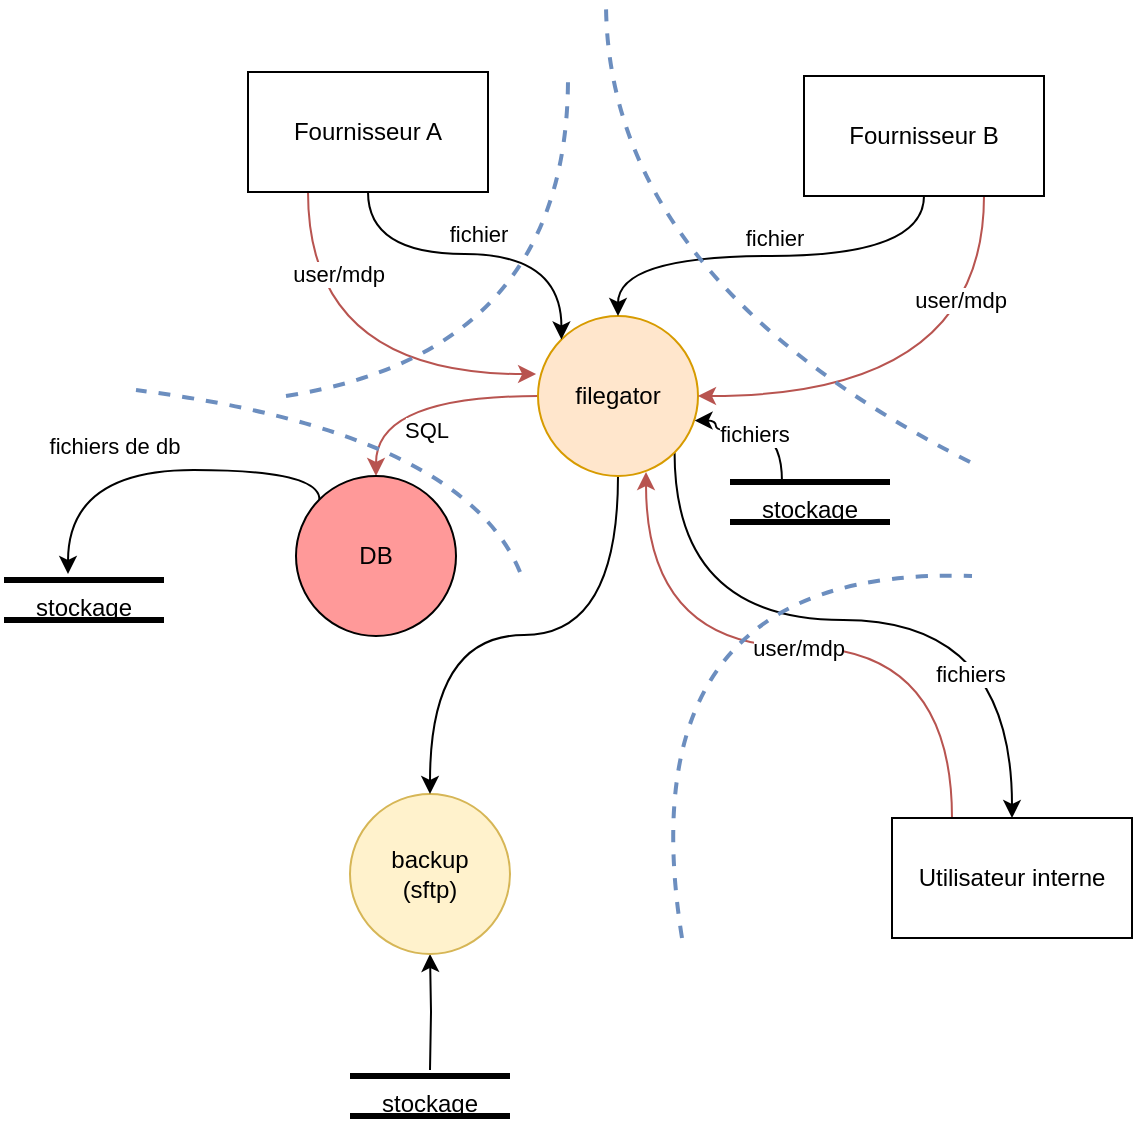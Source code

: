 <mxfile>
    <diagram id="C5RBs43oDa-KdzZeNtuy" name="Page-1">
        <mxGraphModel dx="380" dy="655" grid="0" gridSize="10" guides="1" tooltips="0" connect="1" arrows="1" fold="1" page="1" pageScale="1" pageWidth="827" pageHeight="1169" math="0" shadow="0">
            <root>
                <mxCell id="WIyWlLk6GJQsqaUBKTNV-0"/>
                <mxCell id="WIyWlLk6GJQsqaUBKTNV-1" parent="WIyWlLk6GJQsqaUBKTNV-0"/>
                <mxCell id="Lccn9oIH8NGfDDjlL4F9-8" style="edgeStyle=orthogonalEdgeStyle;rounded=0;orthogonalLoop=1;jettySize=auto;html=1;exitX=0.5;exitY=1;exitDx=0;exitDy=0;entryX=0.5;entryY=1;entryDx=0;entryDy=0;" parent="WIyWlLk6GJQsqaUBKTNV-1" target="Lccn9oIH8NGfDDjlL4F9-1" edge="1">
                    <mxGeometry relative="1" as="geometry">
                        <mxPoint x="414" y="592" as="sourcePoint"/>
                    </mxGeometry>
                </mxCell>
                <mxCell id="Lccn9oIH8NGfDDjlL4F9-1" value="backup&lt;br&gt;(sftp)" style="ellipse;whiteSpace=wrap;html=1;aspect=fixed;fillColor=#fff2cc;strokeColor=#d6b656;" parent="WIyWlLk6GJQsqaUBKTNV-1" vertex="1">
                    <mxGeometry x="374" y="454" width="80" height="80" as="geometry"/>
                </mxCell>
                <mxCell id="Lccn9oIH8NGfDDjlL4F9-20" style="edgeStyle=orthogonalEdgeStyle;curved=1;orthogonalLoop=1;jettySize=auto;html=1;exitX=0.5;exitY=1;exitDx=0;exitDy=0;entryX=0.5;entryY=0;entryDx=0;entryDy=0;" parent="WIyWlLk6GJQsqaUBKTNV-1" source="Lccn9oIH8NGfDDjlL4F9-9" target="Lccn9oIH8NGfDDjlL4F9-1" edge="1">
                    <mxGeometry relative="1" as="geometry"/>
                </mxCell>
                <mxCell id="Lccn9oIH8NGfDDjlL4F9-28" style="edgeStyle=orthogonalEdgeStyle;curved=1;orthogonalLoop=1;jettySize=auto;html=1;exitX=0;exitY=0.5;exitDx=0;exitDy=0;entryX=0.5;entryY=0;entryDx=0;entryDy=0;fillColor=#f8cecc;strokeColor=#b85450;" parent="WIyWlLk6GJQsqaUBKTNV-1" source="Lccn9oIH8NGfDDjlL4F9-9" target="Lccn9oIH8NGfDDjlL4F9-27" edge="1">
                    <mxGeometry relative="1" as="geometry"/>
                </mxCell>
                <mxCell id="Lccn9oIH8NGfDDjlL4F9-40" value="SQL" style="edgeLabel;html=1;align=center;verticalAlign=middle;resizable=0;points=[];" parent="Lccn9oIH8NGfDDjlL4F9-28" vertex="1" connectable="0">
                    <mxGeometry x="-0.076" y="17" relative="1" as="geometry">
                        <mxPoint as="offset"/>
                    </mxGeometry>
                </mxCell>
                <mxCell id="Lccn9oIH8NGfDDjlL4F9-38" style="edgeStyle=orthogonalEdgeStyle;curved=1;orthogonalLoop=1;jettySize=auto;html=1;entryX=1;entryY=1;entryDx=0;entryDy=0;" parent="WIyWlLk6GJQsqaUBKTNV-1" edge="1">
                    <mxGeometry relative="1" as="geometry">
                        <mxPoint x="546.284" y="267.284" as="targetPoint"/>
                        <mxPoint x="590" y="298" as="sourcePoint"/>
                        <Array as="points">
                            <mxPoint x="590" y="273"/>
                            <mxPoint x="557" y="273"/>
                            <mxPoint x="557" y="267"/>
                        </Array>
                    </mxGeometry>
                </mxCell>
                <mxCell id="Lccn9oIH8NGfDDjlL4F9-39" value="fichiers" style="edgeLabel;html=1;align=center;verticalAlign=middle;resizable=0;points=[];" parent="Lccn9oIH8NGfDDjlL4F9-38" vertex="1" connectable="0">
                    <mxGeometry x="0.051" y="1" relative="1" as="geometry">
                        <mxPoint as="offset"/>
                    </mxGeometry>
                </mxCell>
                <mxCell id="Lccn9oIH8NGfDDjlL4F9-45" style="edgeStyle=orthogonalEdgeStyle;curved=1;orthogonalLoop=1;jettySize=auto;html=1;exitX=1;exitY=1;exitDx=0;exitDy=0;entryX=0.5;entryY=0;entryDx=0;entryDy=0;strokeWidth=1;" parent="WIyWlLk6GJQsqaUBKTNV-1" source="Lccn9oIH8NGfDDjlL4F9-9" target="Lccn9oIH8NGfDDjlL4F9-42" edge="1">
                    <mxGeometry relative="1" as="geometry">
                        <Array as="points">
                            <mxPoint x="536" y="367"/>
                            <mxPoint x="705" y="367"/>
                        </Array>
                    </mxGeometry>
                </mxCell>
                <mxCell id="Lccn9oIH8NGfDDjlL4F9-46" value="fichiers" style="edgeLabel;html=1;align=center;verticalAlign=middle;resizable=0;points=[];" parent="Lccn9oIH8NGfDDjlL4F9-45" vertex="1" connectable="0">
                    <mxGeometry x="0.59" y="-21" relative="1" as="geometry">
                        <mxPoint as="offset"/>
                    </mxGeometry>
                </mxCell>
                <mxCell id="Lccn9oIH8NGfDDjlL4F9-9" value="filegator" style="ellipse;whiteSpace=wrap;html=1;aspect=fixed;fillColor=#ffe6cc;strokeColor=#d79b00;" parent="WIyWlLk6GJQsqaUBKTNV-1" vertex="1">
                    <mxGeometry x="468" y="215" width="80" height="80" as="geometry"/>
                </mxCell>
                <mxCell id="Lccn9oIH8NGfDDjlL4F9-26" style="edgeStyle=orthogonalEdgeStyle;curved=1;orthogonalLoop=1;jettySize=auto;html=1;exitX=0.5;exitY=1;exitDx=0;exitDy=0;entryX=0;entryY=0;entryDx=0;entryDy=0;" parent="WIyWlLk6GJQsqaUBKTNV-1" source="Lccn9oIH8NGfDDjlL4F9-21" target="Lccn9oIH8NGfDDjlL4F9-9" edge="1">
                    <mxGeometry relative="1" as="geometry"/>
                </mxCell>
                <mxCell id="Lccn9oIH8NGfDDjlL4F9-30" value="fichier" style="edgeLabel;html=1;align=center;verticalAlign=middle;resizable=0;points=[];" parent="Lccn9oIH8NGfDDjlL4F9-26" vertex="1" connectable="0">
                    <mxGeometry x="-0.092" y="-1" relative="1" as="geometry">
                        <mxPoint x="8" y="-11" as="offset"/>
                    </mxGeometry>
                </mxCell>
                <mxCell id="Lccn9oIH8NGfDDjlL4F9-33" style="edgeStyle=orthogonalEdgeStyle;curved=1;orthogonalLoop=1;jettySize=auto;html=1;exitX=0.25;exitY=1;exitDx=0;exitDy=0;entryX=-0.012;entryY=0.363;entryDx=0;entryDy=0;entryPerimeter=0;fillColor=#f8cecc;strokeColor=#b85450;" parent="WIyWlLk6GJQsqaUBKTNV-1" source="Lccn9oIH8NGfDDjlL4F9-21" target="Lccn9oIH8NGfDDjlL4F9-9" edge="1">
                    <mxGeometry relative="1" as="geometry"/>
                </mxCell>
                <mxCell id="Lccn9oIH8NGfDDjlL4F9-34" value="user/mdp" style="edgeLabel;html=1;align=center;verticalAlign=middle;resizable=0;points=[];" parent="Lccn9oIH8NGfDDjlL4F9-33" vertex="1" connectable="0">
                    <mxGeometry x="-0.598" y="15" relative="1" as="geometry">
                        <mxPoint as="offset"/>
                    </mxGeometry>
                </mxCell>
                <mxCell id="Lccn9oIH8NGfDDjlL4F9-21" value="Fournisseur A" style="rounded=0;whiteSpace=wrap;html=1;" parent="WIyWlLk6GJQsqaUBKTNV-1" vertex="1">
                    <mxGeometry x="323" y="93" width="120" height="60" as="geometry"/>
                </mxCell>
                <mxCell id="Lccn9oIH8NGfDDjlL4F9-25" style="edgeStyle=orthogonalEdgeStyle;curved=1;orthogonalLoop=1;jettySize=auto;html=1;exitX=0.5;exitY=1;exitDx=0;exitDy=0;entryX=0.5;entryY=0;entryDx=0;entryDy=0;" parent="WIyWlLk6GJQsqaUBKTNV-1" source="Lccn9oIH8NGfDDjlL4F9-22" target="Lccn9oIH8NGfDDjlL4F9-9" edge="1">
                    <mxGeometry relative="1" as="geometry"/>
                </mxCell>
                <mxCell id="Lccn9oIH8NGfDDjlL4F9-29" value="fichier" style="edgeLabel;html=1;align=center;verticalAlign=middle;resizable=0;points=[];" parent="Lccn9oIH8NGfDDjlL4F9-25" vertex="1" connectable="0">
                    <mxGeometry x="-0.062" y="1" relative="1" as="geometry">
                        <mxPoint x="-5" y="-10" as="offset"/>
                    </mxGeometry>
                </mxCell>
                <mxCell id="Lccn9oIH8NGfDDjlL4F9-31" style="edgeStyle=orthogonalEdgeStyle;curved=1;orthogonalLoop=1;jettySize=auto;html=1;exitX=0.75;exitY=1;exitDx=0;exitDy=0;entryX=1;entryY=0.5;entryDx=0;entryDy=0;fillColor=#f8cecc;strokeColor=#b85450;" parent="WIyWlLk6GJQsqaUBKTNV-1" source="Lccn9oIH8NGfDDjlL4F9-22" target="Lccn9oIH8NGfDDjlL4F9-9" edge="1">
                    <mxGeometry relative="1" as="geometry"/>
                </mxCell>
                <mxCell id="Lccn9oIH8NGfDDjlL4F9-32" value="user/mdp" style="edgeLabel;html=1;align=center;verticalAlign=middle;resizable=0;points=[];" parent="Lccn9oIH8NGfDDjlL4F9-31" vertex="1" connectable="0">
                    <mxGeometry x="-0.571" y="-12" relative="1" as="geometry">
                        <mxPoint as="offset"/>
                    </mxGeometry>
                </mxCell>
                <mxCell id="Lccn9oIH8NGfDDjlL4F9-22" value="Fournisseur B" style="rounded=0;whiteSpace=wrap;html=1;" parent="WIyWlLk6GJQsqaUBKTNV-1" vertex="1">
                    <mxGeometry x="601" y="95" width="120" height="60" as="geometry"/>
                </mxCell>
                <mxCell id="Lccn9oIH8NGfDDjlL4F9-15" value="" style="endArrow=none;html=1;curved=1;fillColor=#dae8fc;strokeColor=#6c8ebf;dashed=1;strokeWidth=2;" parent="WIyWlLk6GJQsqaUBKTNV-1" edge="1">
                    <mxGeometry width="50" height="50" relative="1" as="geometry">
                        <mxPoint x="342" y="255" as="sourcePoint"/>
                        <mxPoint x="483" y="96" as="targetPoint"/>
                        <Array as="points">
                            <mxPoint x="483" y="233"/>
                        </Array>
                    </mxGeometry>
                </mxCell>
                <mxCell id="Lccn9oIH8NGfDDjlL4F9-65" style="edgeStyle=orthogonalEdgeStyle;curved=1;orthogonalLoop=1;jettySize=auto;html=1;exitX=0;exitY=0;exitDx=0;exitDy=0;strokeWidth=1;" parent="WIyWlLk6GJQsqaUBKTNV-1" source="Lccn9oIH8NGfDDjlL4F9-27" edge="1">
                    <mxGeometry relative="1" as="geometry">
                        <mxPoint x="233" y="344" as="targetPoint"/>
                        <Array as="points">
                            <mxPoint x="359" y="292"/>
                            <mxPoint x="233" y="292"/>
                        </Array>
                    </mxGeometry>
                </mxCell>
                <mxCell id="Lccn9oIH8NGfDDjlL4F9-66" value="fichiers de db" style="edgeLabel;html=1;align=center;verticalAlign=middle;resizable=0;points=[];" parent="Lccn9oIH8NGfDDjlL4F9-65" vertex="1" connectable="0">
                    <mxGeometry x="0.148" relative="1" as="geometry">
                        <mxPoint x="-7.42" y="-12" as="offset"/>
                    </mxGeometry>
                </mxCell>
                <mxCell id="Lccn9oIH8NGfDDjlL4F9-27" value="DB" style="ellipse;whiteSpace=wrap;html=1;aspect=fixed;fillColor=#FF9999;" parent="WIyWlLk6GJQsqaUBKTNV-1" vertex="1">
                    <mxGeometry x="347" y="295" width="80" height="80" as="geometry"/>
                </mxCell>
                <mxCell id="Lccn9oIH8NGfDDjlL4F9-35" value="stockage" style="group;strokeWidth=3;" parent="WIyWlLk6GJQsqaUBKTNV-1" vertex="1" connectable="0">
                    <mxGeometry x="564" y="298" width="80" height="20" as="geometry"/>
                </mxCell>
                <mxCell id="Lccn9oIH8NGfDDjlL4F9-36" value="" style="endArrow=none;html=1;strokeWidth=3;" parent="Lccn9oIH8NGfDDjlL4F9-35" edge="1">
                    <mxGeometry width="50" height="50" relative="1" as="geometry">
                        <mxPoint as="sourcePoint"/>
                        <mxPoint x="80" as="targetPoint"/>
                    </mxGeometry>
                </mxCell>
                <mxCell id="Lccn9oIH8NGfDDjlL4F9-49" value="&lt;br&gt;" style="edgeLabel;html=1;align=center;verticalAlign=middle;resizable=0;points=[];" parent="Lccn9oIH8NGfDDjlL4F9-36" vertex="1" connectable="0">
                    <mxGeometry x="-0.375" y="-1" relative="1" as="geometry">
                        <mxPoint as="offset"/>
                    </mxGeometry>
                </mxCell>
                <mxCell id="Lccn9oIH8NGfDDjlL4F9-50" value="&lt;br&gt;" style="edgeLabel;html=1;align=center;verticalAlign=middle;resizable=0;points=[];" parent="Lccn9oIH8NGfDDjlL4F9-36" vertex="1" connectable="0">
                    <mxGeometry x="0.4" y="3" relative="1" as="geometry">
                        <mxPoint as="offset"/>
                    </mxGeometry>
                </mxCell>
                <mxCell id="Lccn9oIH8NGfDDjlL4F9-51" value="&lt;br&gt;" style="edgeLabel;html=1;align=center;verticalAlign=middle;resizable=0;points=[];" parent="Lccn9oIH8NGfDDjlL4F9-36" vertex="1" connectable="0">
                    <mxGeometry x="-0.275" y="1" relative="1" as="geometry">
                        <mxPoint as="offset"/>
                    </mxGeometry>
                </mxCell>
                <mxCell id="Lccn9oIH8NGfDDjlL4F9-37" value="" style="endArrow=none;html=1;strokeWidth=3;" parent="Lccn9oIH8NGfDDjlL4F9-35" edge="1">
                    <mxGeometry width="50" height="50" relative="1" as="geometry">
                        <mxPoint y="20" as="sourcePoint"/>
                        <mxPoint x="80" y="20" as="targetPoint"/>
                    </mxGeometry>
                </mxCell>
                <mxCell id="Lccn9oIH8NGfDDjlL4F9-41" value="" style="endArrow=none;html=1;curved=1;fillColor=#dae8fc;strokeColor=#6c8ebf;dashed=1;strokeWidth=2;" parent="WIyWlLk6GJQsqaUBKTNV-1" edge="1">
                    <mxGeometry width="50" height="50" relative="1" as="geometry">
                        <mxPoint x="684" y="288" as="sourcePoint"/>
                        <mxPoint x="502" y="58" as="targetPoint"/>
                        <Array as="points">
                            <mxPoint x="502" y="196"/>
                        </Array>
                    </mxGeometry>
                </mxCell>
                <mxCell id="Lccn9oIH8NGfDDjlL4F9-43" value="user/mdp" style="edgeStyle=orthogonalEdgeStyle;curved=1;orthogonalLoop=1;jettySize=auto;html=1;exitX=0.25;exitY=0;exitDx=0;exitDy=0;entryX=0.675;entryY=0.975;entryDx=0;entryDy=0;entryPerimeter=0;strokeWidth=1;fillColor=#f8cecc;strokeColor=#b85450;" parent="WIyWlLk6GJQsqaUBKTNV-1" source="Lccn9oIH8NGfDDjlL4F9-42" target="Lccn9oIH8NGfDDjlL4F9-9" edge="1">
                    <mxGeometry relative="1" as="geometry"/>
                </mxCell>
                <mxCell id="Lccn9oIH8NGfDDjlL4F9-42" value="Utilisateur interne" style="rounded=0;whiteSpace=wrap;html=1;" parent="WIyWlLk6GJQsqaUBKTNV-1" vertex="1">
                    <mxGeometry x="645" y="466" width="120" height="60" as="geometry"/>
                </mxCell>
                <mxCell id="Lccn9oIH8NGfDDjlL4F9-52" value="stockage" style="group;strokeWidth=3;" parent="WIyWlLk6GJQsqaUBKTNV-1" vertex="1" connectable="0">
                    <mxGeometry x="374" y="595" width="80" height="20" as="geometry"/>
                </mxCell>
                <mxCell id="Lccn9oIH8NGfDDjlL4F9-53" value="" style="endArrow=none;html=1;strokeWidth=3;" parent="Lccn9oIH8NGfDDjlL4F9-52" edge="1">
                    <mxGeometry width="50" height="50" relative="1" as="geometry">
                        <mxPoint as="sourcePoint"/>
                        <mxPoint x="80" as="targetPoint"/>
                    </mxGeometry>
                </mxCell>
                <mxCell id="Lccn9oIH8NGfDDjlL4F9-54" value="&lt;br&gt;" style="edgeLabel;html=1;align=center;verticalAlign=middle;resizable=0;points=[];" parent="Lccn9oIH8NGfDDjlL4F9-53" vertex="1" connectable="0">
                    <mxGeometry x="-0.375" y="-1" relative="1" as="geometry">
                        <mxPoint as="offset"/>
                    </mxGeometry>
                </mxCell>
                <mxCell id="Lccn9oIH8NGfDDjlL4F9-55" value="&lt;br&gt;" style="edgeLabel;html=1;align=center;verticalAlign=middle;resizable=0;points=[];" parent="Lccn9oIH8NGfDDjlL4F9-53" vertex="1" connectable="0">
                    <mxGeometry x="0.4" y="3" relative="1" as="geometry">
                        <mxPoint as="offset"/>
                    </mxGeometry>
                </mxCell>
                <mxCell id="Lccn9oIH8NGfDDjlL4F9-56" value="&lt;br&gt;" style="edgeLabel;html=1;align=center;verticalAlign=middle;resizable=0;points=[];" parent="Lccn9oIH8NGfDDjlL4F9-53" vertex="1" connectable="0">
                    <mxGeometry x="-0.275" y="1" relative="1" as="geometry">
                        <mxPoint as="offset"/>
                    </mxGeometry>
                </mxCell>
                <mxCell id="Lccn9oIH8NGfDDjlL4F9-57" value="" style="endArrow=none;html=1;strokeWidth=3;" parent="Lccn9oIH8NGfDDjlL4F9-52" edge="1">
                    <mxGeometry width="50" height="50" relative="1" as="geometry">
                        <mxPoint y="20" as="sourcePoint"/>
                        <mxPoint x="80" y="20" as="targetPoint"/>
                    </mxGeometry>
                </mxCell>
                <mxCell id="Lccn9oIH8NGfDDjlL4F9-58" value="" style="endArrow=none;html=1;curved=1;fillColor=#dae8fc;strokeColor=#6c8ebf;dashed=1;strokeWidth=2;" parent="WIyWlLk6GJQsqaUBKTNV-1" edge="1">
                    <mxGeometry width="50" height="50" relative="1" as="geometry">
                        <mxPoint x="540" y="526" as="sourcePoint"/>
                        <mxPoint x="685" y="345" as="targetPoint"/>
                        <Array as="points">
                            <mxPoint x="510" y="339"/>
                        </Array>
                    </mxGeometry>
                </mxCell>
                <mxCell id="Lccn9oIH8NGfDDjlL4F9-59" value="stockage" style="group;strokeWidth=3;" parent="WIyWlLk6GJQsqaUBKTNV-1" vertex="1" connectable="0">
                    <mxGeometry x="201" y="347" width="80" height="20" as="geometry"/>
                </mxCell>
                <mxCell id="Lccn9oIH8NGfDDjlL4F9-60" value="" style="endArrow=none;html=1;strokeWidth=3;" parent="Lccn9oIH8NGfDDjlL4F9-59" edge="1">
                    <mxGeometry width="50" height="50" relative="1" as="geometry">
                        <mxPoint as="sourcePoint"/>
                        <mxPoint x="80" as="targetPoint"/>
                    </mxGeometry>
                </mxCell>
                <mxCell id="Lccn9oIH8NGfDDjlL4F9-61" value="&lt;br&gt;" style="edgeLabel;html=1;align=center;verticalAlign=middle;resizable=0;points=[];" parent="Lccn9oIH8NGfDDjlL4F9-60" vertex="1" connectable="0">
                    <mxGeometry x="-0.375" y="-1" relative="1" as="geometry">
                        <mxPoint as="offset"/>
                    </mxGeometry>
                </mxCell>
                <mxCell id="Lccn9oIH8NGfDDjlL4F9-62" value="&lt;br&gt;" style="edgeLabel;html=1;align=center;verticalAlign=middle;resizable=0;points=[];" parent="Lccn9oIH8NGfDDjlL4F9-60" vertex="1" connectable="0">
                    <mxGeometry x="0.4" y="3" relative="1" as="geometry">
                        <mxPoint as="offset"/>
                    </mxGeometry>
                </mxCell>
                <mxCell id="Lccn9oIH8NGfDDjlL4F9-63" value="&lt;br&gt;" style="edgeLabel;html=1;align=center;verticalAlign=middle;resizable=0;points=[];" parent="Lccn9oIH8NGfDDjlL4F9-60" vertex="1" connectable="0">
                    <mxGeometry x="-0.275" y="1" relative="1" as="geometry">
                        <mxPoint as="offset"/>
                    </mxGeometry>
                </mxCell>
                <mxCell id="Lccn9oIH8NGfDDjlL4F9-64" value="" style="endArrow=none;html=1;strokeWidth=3;" parent="Lccn9oIH8NGfDDjlL4F9-59" edge="1">
                    <mxGeometry width="50" height="50" relative="1" as="geometry">
                        <mxPoint y="20" as="sourcePoint"/>
                        <mxPoint x="80" y="20" as="targetPoint"/>
                    </mxGeometry>
                </mxCell>
                <mxCell id="Lccn9oIH8NGfDDjlL4F9-67" value="" style="endArrow=none;html=1;curved=1;fillColor=#dae8fc;strokeColor=#6c8ebf;dashed=1;strokeWidth=2;" parent="WIyWlLk6GJQsqaUBKTNV-1" edge="1">
                    <mxGeometry width="50" height="50" relative="1" as="geometry">
                        <mxPoint x="459" y="343" as="sourcePoint"/>
                        <mxPoint x="267" y="252" as="targetPoint"/>
                        <Array as="points">
                            <mxPoint x="430" y="273"/>
                        </Array>
                    </mxGeometry>
                </mxCell>
            </root>
        </mxGraphModel>
    </diagram>
</mxfile>
